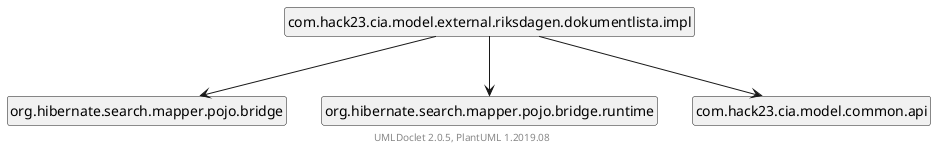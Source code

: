 @startuml
    set namespaceSeparator none
    hide circle
    hide empty fields
    hide empty methods

    com.hack23.cia.model.external.riksdagen.dokumentlista.impl --> org.hibernate.search.mapper.pojo.bridge
    com.hack23.cia.model.external.riksdagen.dokumentlista.impl --> org.hibernate.search.mapper.pojo.bridge.runtime
    com.hack23.cia.model.external.riksdagen.dokumentlista.impl --> com.hack23.cia.model.common.api

    ' Package links
    class "com.hack23.cia.model.external.riksdagen.dokumentlista.impl" [[com/hack23/cia/model/external/riksdagen/dokumentlista/impl/package-summary.html]] {
    }

    center footer UMLDoclet 2.0.5, PlantUML 1.2019.08
@enduml
